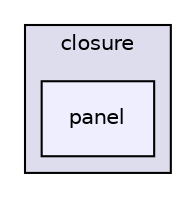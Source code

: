 digraph "libs/angular/angular-material-fileinput-master/bower_components/angular-material/modules/closure/panel" {
  compound=true
  node [ fontsize="10", fontname="Helvetica"];
  edge [ labelfontsize="10", labelfontname="Helvetica"];
  subgraph clusterdir_9508a65cdb91278c0406c0d6c7b30c42 {
    graph [ bgcolor="#ddddee", pencolor="black", label="closure" fontname="Helvetica", fontsize="10", URL="dir_9508a65cdb91278c0406c0d6c7b30c42.html"]
  dir_754505ff0b30c1ee8a9936881f4f7030 [shape=box, label="panel", style="filled", fillcolor="#eeeeff", pencolor="black", URL="dir_754505ff0b30c1ee8a9936881f4f7030.html"];
  }
}
